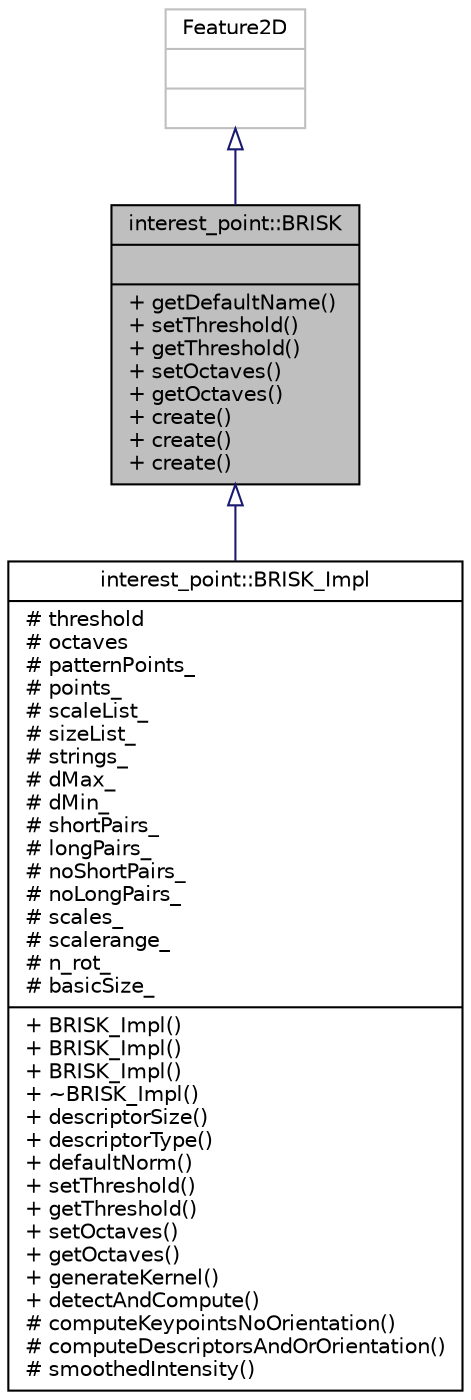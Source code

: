 digraph "interest_point::BRISK"
{
 // LATEX_PDF_SIZE
  edge [fontname="Helvetica",fontsize="10",labelfontname="Helvetica",labelfontsize="10"];
  node [fontname="Helvetica",fontsize="10",shape=record];
  Node1 [label="{interest_point::BRISK\n||+ getDefaultName()\l+ setThreshold()\l+ getThreshold()\l+ setOctaves()\l+ getOctaves()\l+ create()\l+ create()\l+ create()\l}",height=0.2,width=0.4,color="black", fillcolor="grey75", style="filled", fontcolor="black",tooltip="Class implementing the BRISK keypoint detector and descriptor extractor, described in  ."];
  Node2 -> Node1 [dir="back",color="midnightblue",fontsize="10",style="solid",arrowtail="onormal",fontname="Helvetica"];
  Node2 [label="{Feature2D\n||}",height=0.2,width=0.4,color="grey75", fillcolor="white", style="filled",tooltip=" "];
  Node1 -> Node3 [dir="back",color="midnightblue",fontsize="10",style="solid",arrowtail="onormal",fontname="Helvetica"];
  Node3 [label="{interest_point::BRISK_Impl\n|# threshold\l# octaves\l# patternPoints_\l# points_\l# scaleList_\l# sizeList_\l# strings_\l# dMax_\l# dMin_\l# shortPairs_\l# longPairs_\l# noShortPairs_\l# noLongPairs_\l# scales_\l# scalerange_\l# n_rot_\l# basicSize_\l|+ BRISK_Impl()\l+ BRISK_Impl()\l+ BRISK_Impl()\l+ ~BRISK_Impl()\l+ descriptorSize()\l+ descriptorType()\l+ defaultNorm()\l+ setThreshold()\l+ getThreshold()\l+ setOctaves()\l+ getOctaves()\l+ generateKernel()\l+ detectAndCompute()\l# computeKeypointsNoOrientation()\l# computeDescriptorsAndOrOrientation()\l# smoothedIntensity()\l}",height=0.2,width=0.4,color="black", fillcolor="white", style="filled",URL="$classinterest__point_1_1BRISK__Impl.html",tooltip=" "];
}
